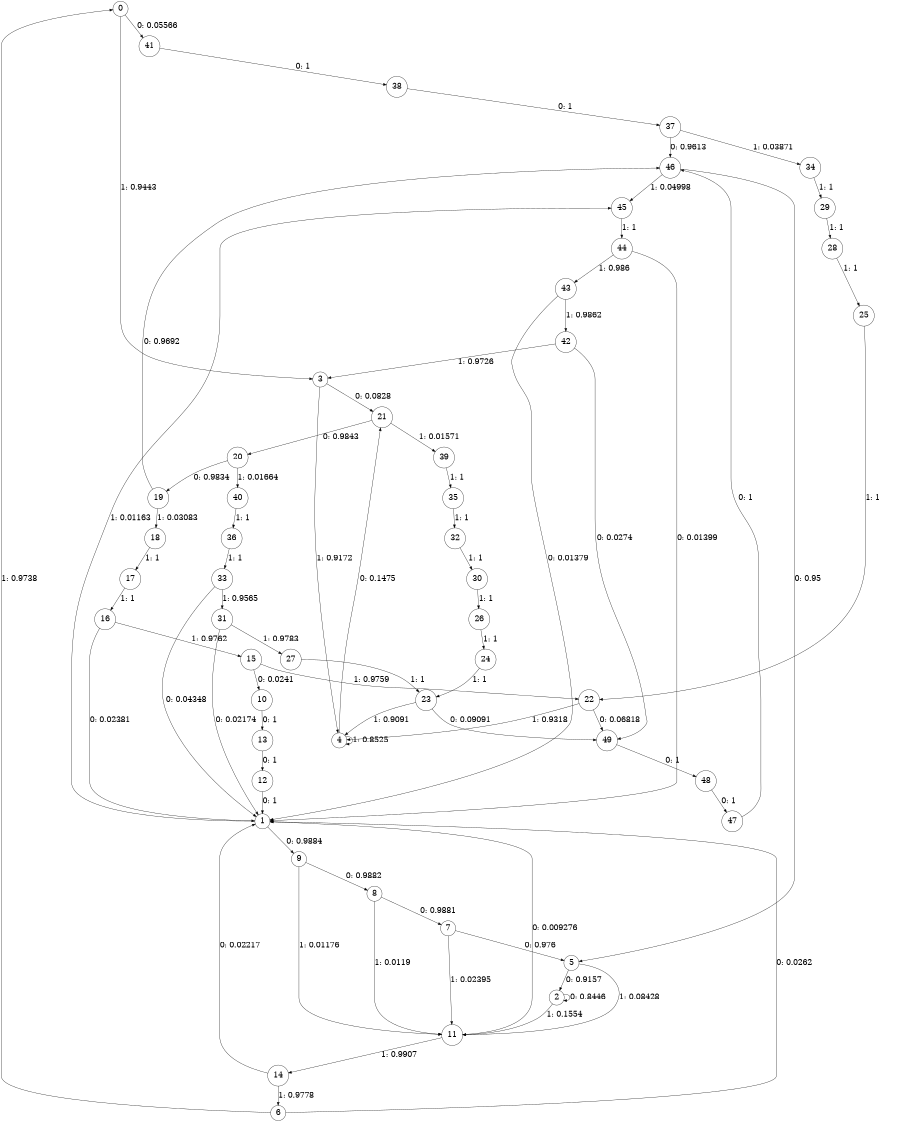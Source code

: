 digraph "ch4_face_grouped_df_L13" {
size = "6,8.5";
ratio = "fill";
node [shape = circle];
node [fontsize = 24];
edge [fontsize = 24];
0 -> 41 [label = "0: 0.05566  "];
0 -> 3 [label = "1: 0.9443   "];
1 -> 9 [label = "0: 0.9884   "];
1 -> 45 [label = "1: 0.01163  "];
2 -> 2 [label = "0: 0.8446   "];
2 -> 11 [label = "1: 0.1554   "];
3 -> 21 [label = "0: 0.0828   "];
3 -> 4 [label = "1: 0.9172   "];
4 -> 21 [label = "0: 0.1475   "];
4 -> 4 [label = "1: 0.8525   "];
5 -> 2 [label = "0: 0.9157   "];
5 -> 11 [label = "1: 0.08428  "];
6 -> 1 [label = "0: 0.0262   "];
6 -> 0 [label = "1: 0.9738   "];
7 -> 5 [label = "0: 0.976    "];
7 -> 11 [label = "1: 0.02395  "];
8 -> 7 [label = "0: 0.9881   "];
8 -> 11 [label = "1: 0.0119   "];
9 -> 8 [label = "0: 0.9882   "];
9 -> 11 [label = "1: 0.01176  "];
10 -> 13 [label = "0: 1        "];
11 -> 1 [label = "0: 0.009276  "];
11 -> 14 [label = "1: 0.9907   "];
12 -> 1 [label = "0: 1        "];
13 -> 12 [label = "0: 1        "];
14 -> 1 [label = "0: 0.02217  "];
14 -> 6 [label = "1: 0.9778   "];
15 -> 10 [label = "0: 0.0241   "];
15 -> 22 [label = "1: 0.9759   "];
16 -> 1 [label = "0: 0.02381  "];
16 -> 15 [label = "1: 0.9762   "];
17 -> 16 [label = "1: 1        "];
18 -> 17 [label = "1: 1        "];
19 -> 46 [label = "0: 0.9692   "];
19 -> 18 [label = "1: 0.03083  "];
20 -> 19 [label = "0: 0.9834   "];
20 -> 40 [label = "1: 0.01664  "];
21 -> 20 [label = "0: 0.9843   "];
21 -> 39 [label = "1: 0.01571  "];
22 -> 49 [label = "0: 0.06818  "];
22 -> 4 [label = "1: 0.9318   "];
23 -> 49 [label = "0: 0.09091  "];
23 -> 4 [label = "1: 0.9091   "];
24 -> 23 [label = "1: 1        "];
25 -> 22 [label = "1: 1        "];
26 -> 24 [label = "1: 1        "];
27 -> 23 [label = "1: 1        "];
28 -> 25 [label = "1: 1        "];
29 -> 28 [label = "1: 1        "];
30 -> 26 [label = "1: 1        "];
31 -> 1 [label = "0: 0.02174  "];
31 -> 27 [label = "1: 0.9783   "];
32 -> 30 [label = "1: 1        "];
33 -> 1 [label = "0: 0.04348  "];
33 -> 31 [label = "1: 0.9565   "];
34 -> 29 [label = "1: 1        "];
35 -> 32 [label = "1: 1        "];
36 -> 33 [label = "1: 1        "];
37 -> 46 [label = "0: 0.9613   "];
37 -> 34 [label = "1: 0.03871  "];
38 -> 37 [label = "0: 1        "];
39 -> 35 [label = "1: 1        "];
40 -> 36 [label = "1: 1        "];
41 -> 38 [label = "0: 1        "];
42 -> 49 [label = "0: 0.0274   "];
42 -> 3 [label = "1: 0.9726   "];
43 -> 1 [label = "0: 0.01379  "];
43 -> 42 [label = "1: 0.9862   "];
44 -> 1 [label = "0: 0.01399  "];
44 -> 43 [label = "1: 0.986    "];
45 -> 44 [label = "1: 1        "];
46 -> 5 [label = "0: 0.95     "];
46 -> 45 [label = "1: 0.04998  "];
47 -> 46 [label = "0: 1        "];
48 -> 47 [label = "0: 1        "];
49 -> 48 [label = "0: 1        "];
}
